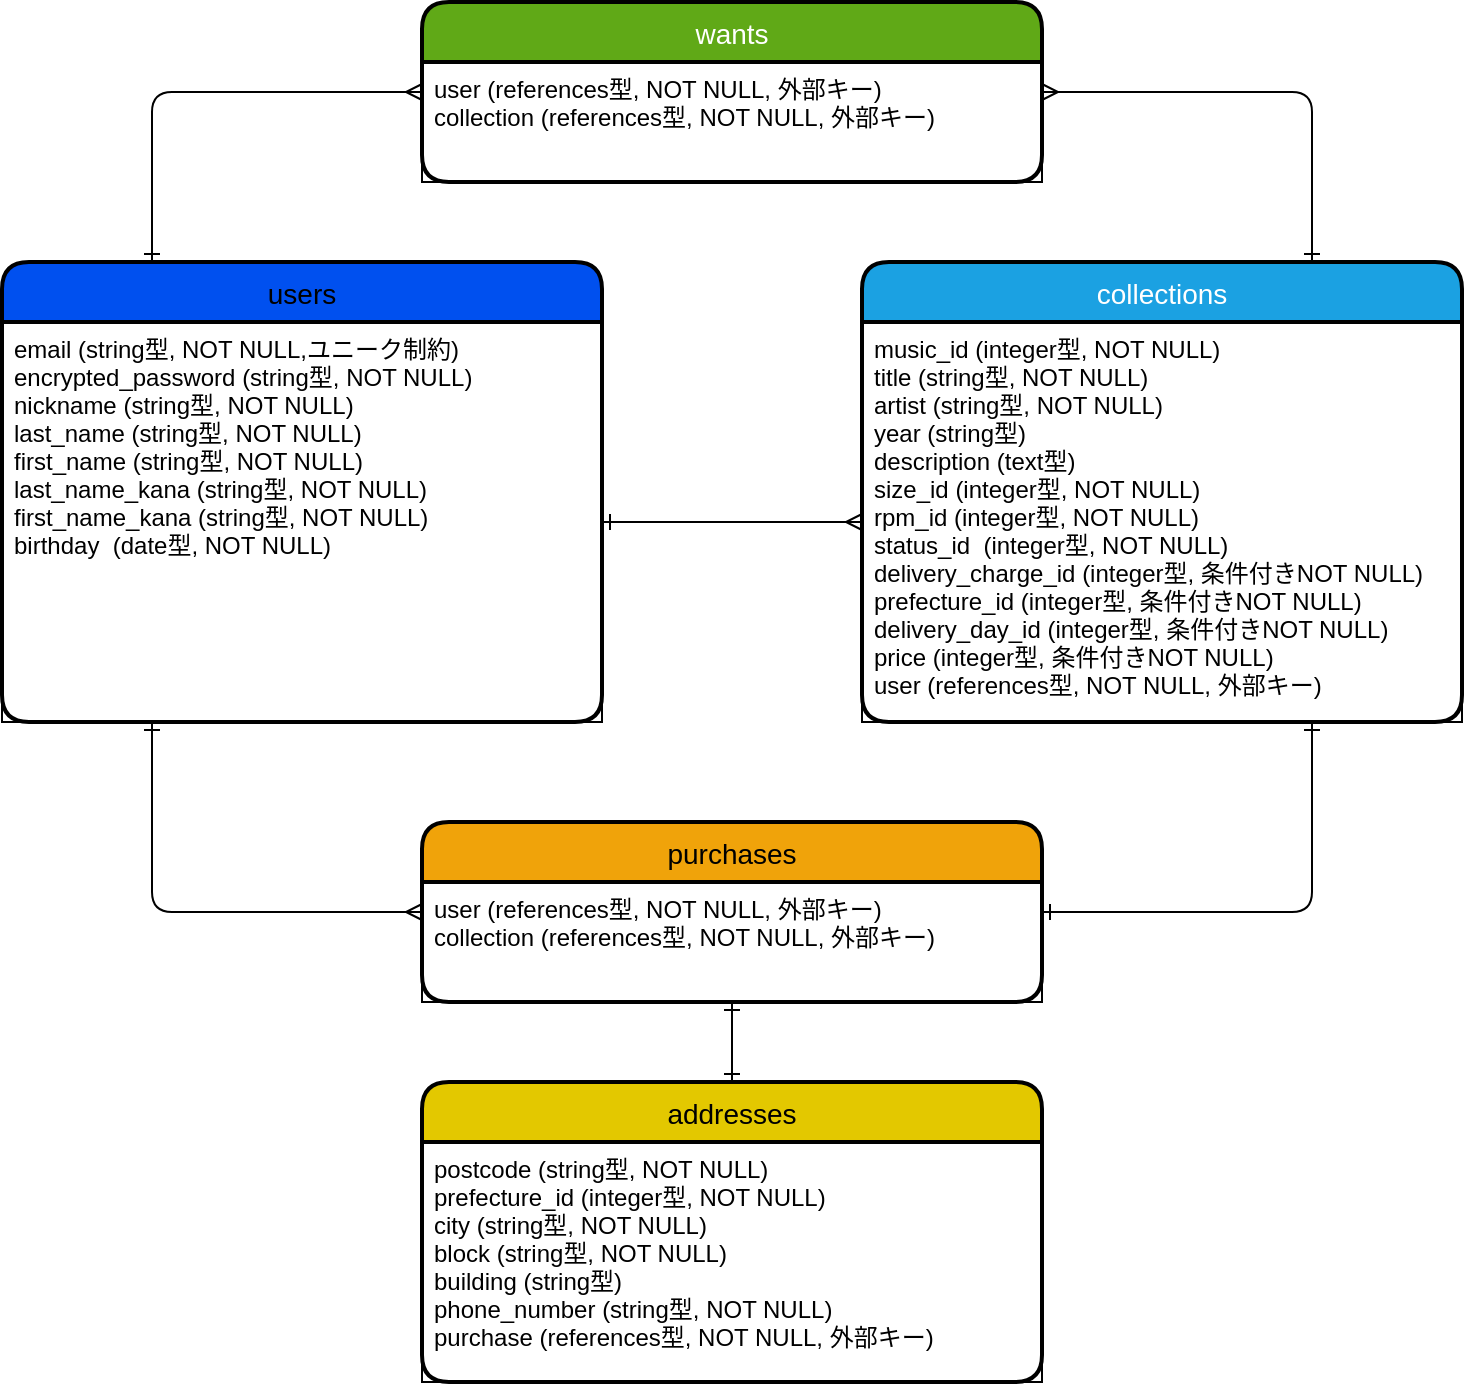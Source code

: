 <mxfile>
    <diagram id="3ur9fRlugEgq4OFTJ0_z" name="ページ1">
        <mxGraphModel dx="1172" dy="739" grid="0" gridSize="10" guides="1" tooltips="1" connect="1" arrows="1" fold="1" page="1" pageScale="1" pageWidth="1169" pageHeight="827" background="#ffffff" math="0" shadow="0">
            <root>
                <mxCell id="0"/>
                <mxCell id="1" parent="0"/>
                <mxCell id="24" style="edgeStyle=none;html=1;exitX=0.25;exitY=0;exitDx=0;exitDy=0;entryX=0;entryY=0.5;entryDx=0;entryDy=0;startArrow=ERone;startFill=0;endArrow=ERmany;endFill=0;strokeColor=#000000;" parent="1" source="2" target="10" edge="1">
                    <mxGeometry relative="1" as="geometry">
                        <Array as="points">
                            <mxPoint x="274" y="156"/>
                        </Array>
                    </mxGeometry>
                </mxCell>
                <mxCell id="2" value="users" style="swimlane;childLayout=stackLayout;horizontal=1;startSize=30;horizontalStack=0;rounded=1;fontSize=14;fontStyle=0;strokeWidth=2;resizeParent=0;resizeLast=1;shadow=0;dashed=0;align=center;fillColor=#0050ef;fontColor=#000000;strokeColor=#000000;" parent="1" vertex="1">
                    <mxGeometry x="199" y="241" width="300" height="230" as="geometry"/>
                </mxCell>
                <mxCell id="3" value="email (string型, NOT NULL,ユニーク制約)&#10;encrypted_password (string型, NOT NULL)&#10;nickname (string型, NOT NULL)&#10;last_name (string型, NOT NULL)&#10;first_name (string型, NOT NULL)&#10;last_name_kana (string型, NOT NULL)&#10;first_name_kana (string型, NOT NULL)&#10;birthday  (date型, NOT NULL)" style="align=left;fillColor=none;spacingLeft=4;fontSize=12;verticalAlign=top;resizable=0;rotatable=0;part=1;strokeColor=#000000;fontColor=#000000;" parent="2" vertex="1">
                    <mxGeometry y="30" width="300" height="200" as="geometry"/>
                </mxCell>
                <mxCell id="25" style="edgeStyle=none;html=1;exitX=0.75;exitY=0;exitDx=0;exitDy=0;entryX=1;entryY=0.25;entryDx=0;entryDy=0;startArrow=ERone;startFill=0;endArrow=ERmany;endFill=0;strokeColor=#000000;" parent="1" source="4" target="11" edge="1">
                    <mxGeometry relative="1" as="geometry">
                        <Array as="points">
                            <mxPoint x="854" y="156"/>
                        </Array>
                    </mxGeometry>
                </mxCell>
                <mxCell id="4" value="collections" style="swimlane;childLayout=stackLayout;horizontal=1;startSize=30;horizontalStack=0;rounded=1;fontSize=14;fontStyle=0;strokeWidth=2;resizeParent=0;resizeLast=1;shadow=0;dashed=0;align=center;fillColor=#1ba1e2;fontColor=#ffffff;strokeColor=#000000;" parent="1" vertex="1">
                    <mxGeometry x="629" y="241" width="300" height="230" as="geometry"/>
                </mxCell>
                <mxCell id="5" value="music_id (integer型, NOT NULL)&#10;title (string型, NOT NULL)&#10;artist (string型, NOT NULL)&#10;year (string型)&#10;description (text型)&#10;size_id (integer型, NOT NULL)&#10;rpm_id (integer型, NOT NULL)&#10;status_id  (integer型, NOT NULL)&#10;delivery_charge_id (integer型, 条件付きNOT NULL)&#10;prefecture_id (integer型, 条件付きNOT NULL)&#10;delivery_day_id (integer型, 条件付きNOT NULL)&#10;price (integer型, 条件付きNOT NULL)&#10;user (references型, NOT NULL, 外部キー)" style="align=left;fillColor=none;spacingLeft=4;fontSize=12;verticalAlign=top;resizable=0;rotatable=0;part=1;fontColor=#000000;strokeColor=#000000;" parent="4" vertex="1">
                    <mxGeometry y="30" width="300" height="200" as="geometry"/>
                </mxCell>
                <mxCell id="10" value="wants" style="swimlane;childLayout=stackLayout;horizontal=1;startSize=30;horizontalStack=0;rounded=1;fontSize=14;fontStyle=0;strokeWidth=2;resizeParent=0;resizeLast=1;shadow=0;dashed=0;align=center;gradientDirection=north;fillColor=#60a917;fontColor=#ffffff;strokeColor=#000000;" parent="1" vertex="1">
                    <mxGeometry x="409" y="111" width="310" height="90" as="geometry">
                        <mxRectangle x="409" y="111" width="64" height="30" as="alternateBounds"/>
                    </mxGeometry>
                </mxCell>
                <mxCell id="11" value="user (references型, NOT NULL, 外部キー)&#10;collection (references型, NOT NULL, 外部キー)" style="align=left;fillColor=none;spacingLeft=4;fontSize=12;verticalAlign=top;resizable=0;rotatable=0;part=1;fontColor=#000000;strokeColor=#000000;" parent="10" vertex="1">
                    <mxGeometry y="30" width="310" height="60" as="geometry"/>
                </mxCell>
                <mxCell id="17" value="purchases" style="swimlane;childLayout=stackLayout;horizontal=1;startSize=30;horizontalStack=0;rounded=1;fontSize=14;fontStyle=0;strokeWidth=2;resizeParent=0;resizeLast=1;shadow=0;dashed=0;align=center;fillColor=#f0a30a;fontColor=#000000;strokeColor=#000000;" parent="1" vertex="1">
                    <mxGeometry x="409" y="521" width="310" height="90" as="geometry"/>
                </mxCell>
                <mxCell id="18" value="user (references型, NOT NULL, 外部キー)&#10;collection (references型, NOT NULL, 外部キー)" style="align=left;fillColor=none;spacingLeft=4;fontSize=12;verticalAlign=top;resizable=0;rotatable=0;part=1;fontColor=#000000;strokeColor=#000000;" parent="17" vertex="1">
                    <mxGeometry y="30" width="310" height="60" as="geometry"/>
                </mxCell>
                <mxCell id="19" value="addresses" style="swimlane;childLayout=stackLayout;horizontal=1;startSize=30;horizontalStack=0;rounded=1;fontSize=14;fontStyle=0;strokeWidth=2;resizeParent=0;resizeLast=1;shadow=0;dashed=0;align=center;fillColor=#e3c800;fontColor=#000000;strokeColor=#000000;" parent="1" vertex="1">
                    <mxGeometry x="409" y="651" width="310" height="150" as="geometry"/>
                </mxCell>
                <mxCell id="20" value="postcode (string型, NOT NULL)&#10;prefecture_id (integer型, NOT NULL)&#10;city (string型, NOT NULL)&#10;block (string型, NOT NULL)&#10;building (string型)&#10;phone_number (string型, NOT NULL)&#10;purchase (references型, NOT NULL, 外部キー)" style="align=left;fillColor=none;spacingLeft=4;fontSize=12;verticalAlign=top;resizable=0;rotatable=0;part=1;fontColor=#000000;strokeColor=#000000;" parent="19" vertex="1">
                    <mxGeometry y="30" width="310" height="120" as="geometry"/>
                </mxCell>
                <mxCell id="21" style="edgeStyle=none;html=1;exitX=1;exitY=0.5;exitDx=0;exitDy=0;endArrow=ERmany;endFill=0;startArrow=ERone;startFill=0;strokeColor=#000000;" parent="1" source="3" target="5" edge="1">
                    <mxGeometry relative="1" as="geometry"/>
                </mxCell>
                <mxCell id="23" style="edgeStyle=none;html=1;exitX=0.25;exitY=1;exitDx=0;exitDy=0;entryX=0;entryY=0.5;entryDx=0;entryDy=0;startArrow=ERone;startFill=0;endArrow=ERmany;endFill=0;strokeColor=#000000;" parent="1" source="3" target="17" edge="1">
                    <mxGeometry relative="1" as="geometry">
                        <Array as="points">
                            <mxPoint x="274" y="566"/>
                        </Array>
                    </mxGeometry>
                </mxCell>
                <mxCell id="27" style="edgeStyle=none;html=1;exitX=0.75;exitY=1;exitDx=0;exitDy=0;entryX=1;entryY=0.25;entryDx=0;entryDy=0;startArrow=ERone;startFill=0;endArrow=ERone;endFill=0;strokeColor=#000000;" parent="1" source="5" target="18" edge="1">
                    <mxGeometry relative="1" as="geometry">
                        <Array as="points">
                            <mxPoint x="854" y="566"/>
                        </Array>
                    </mxGeometry>
                </mxCell>
                <mxCell id="29" style="edgeStyle=none;html=1;exitX=0.5;exitY=1;exitDx=0;exitDy=0;entryX=0.5;entryY=0;entryDx=0;entryDy=0;startArrow=ERone;startFill=0;endArrow=ERone;endFill=0;strokeColor=#000000;" parent="1" source="18" target="19" edge="1">
                    <mxGeometry relative="1" as="geometry"/>
                </mxCell>
            </root>
        </mxGraphModel>
    </diagram>
</mxfile>